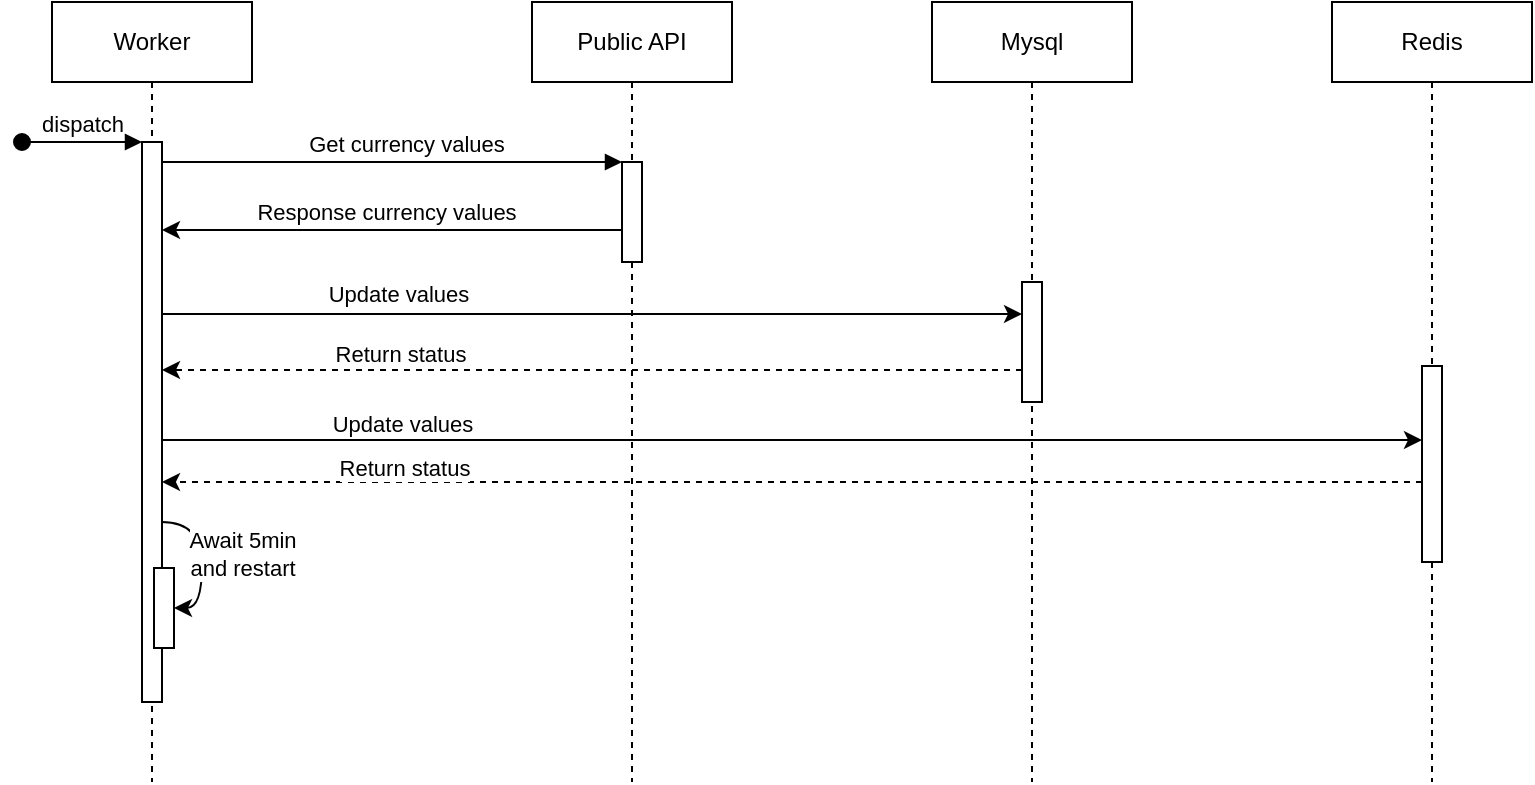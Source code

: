 <mxfile version="21.4.0" type="device">
  <diagram name="Page-1" id="2YBvvXClWsGukQMizWep">
    <mxGraphModel dx="1061" dy="813" grid="1" gridSize="10" guides="1" tooltips="1" connect="1" arrows="1" fold="1" page="1" pageScale="1" pageWidth="850" pageHeight="1100" math="0" shadow="0">
      <root>
        <mxCell id="0" />
        <mxCell id="1" parent="0" />
        <mxCell id="aM9ryv3xv72pqoxQDRHE-1" value="Worker" style="shape=umlLifeline;perimeter=lifelinePerimeter;whiteSpace=wrap;html=1;container=0;dropTarget=0;collapsible=0;recursiveResize=0;outlineConnect=0;portConstraint=eastwest;newEdgeStyle={&quot;edgeStyle&quot;:&quot;elbowEdgeStyle&quot;,&quot;elbow&quot;:&quot;vertical&quot;,&quot;curved&quot;:0,&quot;rounded&quot;:0};" parent="1" vertex="1">
          <mxGeometry x="40" y="40" width="100" height="390" as="geometry" />
        </mxCell>
        <mxCell id="ZoDTKxBR6FOU5sNkSrQZ-12" style="edgeStyle=orthogonalEdgeStyle;rounded=0;orthogonalLoop=1;jettySize=auto;html=1;elbow=vertical;curved=1;" edge="1" parent="aM9ryv3xv72pqoxQDRHE-1" source="aM9ryv3xv72pqoxQDRHE-2" target="ZoDTKxBR6FOU5sNkSrQZ-11">
          <mxGeometry relative="1" as="geometry">
            <Array as="points">
              <mxPoint x="75" y="260" />
              <mxPoint x="75" y="303" />
            </Array>
          </mxGeometry>
        </mxCell>
        <mxCell id="ZoDTKxBR6FOU5sNkSrQZ-13" value="Await 5min&lt;br&gt;and restart" style="edgeLabel;html=1;align=center;verticalAlign=middle;resizable=0;points=[];" vertex="1" connectable="0" parent="ZoDTKxBR6FOU5sNkSrQZ-12">
          <mxGeometry x="-0.065" relative="1" as="geometry">
            <mxPoint x="20" as="offset" />
          </mxGeometry>
        </mxCell>
        <mxCell id="aM9ryv3xv72pqoxQDRHE-2" value="" style="html=1;points=[];perimeter=orthogonalPerimeter;outlineConnect=0;targetShapes=umlLifeline;portConstraint=eastwest;newEdgeStyle={&quot;edgeStyle&quot;:&quot;elbowEdgeStyle&quot;,&quot;elbow&quot;:&quot;vertical&quot;,&quot;curved&quot;:0,&quot;rounded&quot;:0};" parent="aM9ryv3xv72pqoxQDRHE-1" vertex="1">
          <mxGeometry x="45" y="70" width="10" height="280" as="geometry" />
        </mxCell>
        <mxCell id="aM9ryv3xv72pqoxQDRHE-3" value="dispatch" style="html=1;verticalAlign=bottom;startArrow=oval;endArrow=block;startSize=8;edgeStyle=elbowEdgeStyle;elbow=vertical;curved=0;rounded=0;" parent="aM9ryv3xv72pqoxQDRHE-1" target="aM9ryv3xv72pqoxQDRHE-2" edge="1">
          <mxGeometry relative="1" as="geometry">
            <mxPoint x="-15" y="70" as="sourcePoint" />
          </mxGeometry>
        </mxCell>
        <mxCell id="ZoDTKxBR6FOU5sNkSrQZ-11" value="" style="html=1;points=[];perimeter=orthogonalPerimeter;outlineConnect=0;targetShapes=umlLifeline;portConstraint=eastwest;newEdgeStyle={&quot;edgeStyle&quot;:&quot;elbowEdgeStyle&quot;,&quot;elbow&quot;:&quot;vertical&quot;,&quot;curved&quot;:0,&quot;rounded&quot;:0};" vertex="1" parent="aM9ryv3xv72pqoxQDRHE-1">
          <mxGeometry x="51" y="283" width="10" height="40" as="geometry" />
        </mxCell>
        <mxCell id="aM9ryv3xv72pqoxQDRHE-5" value="Public API" style="shape=umlLifeline;perimeter=lifelinePerimeter;whiteSpace=wrap;html=1;container=0;dropTarget=0;collapsible=0;recursiveResize=0;outlineConnect=0;portConstraint=eastwest;newEdgeStyle={&quot;edgeStyle&quot;:&quot;elbowEdgeStyle&quot;,&quot;elbow&quot;:&quot;vertical&quot;,&quot;curved&quot;:0,&quot;rounded&quot;:0};" parent="1" vertex="1">
          <mxGeometry x="280" y="40" width="100" height="390" as="geometry" />
        </mxCell>
        <mxCell id="aM9ryv3xv72pqoxQDRHE-6" value="" style="html=1;points=[];perimeter=orthogonalPerimeter;outlineConnect=0;targetShapes=umlLifeline;portConstraint=eastwest;newEdgeStyle={&quot;edgeStyle&quot;:&quot;elbowEdgeStyle&quot;,&quot;elbow&quot;:&quot;vertical&quot;,&quot;curved&quot;:0,&quot;rounded&quot;:0};" parent="aM9ryv3xv72pqoxQDRHE-5" vertex="1">
          <mxGeometry x="45" y="80" width="10" height="50" as="geometry" />
        </mxCell>
        <mxCell id="aM9ryv3xv72pqoxQDRHE-7" value="" style="html=1;verticalAlign=bottom;endArrow=block;edgeStyle=elbowEdgeStyle;elbow=vertical;curved=0;rounded=0;" parent="1" edge="1">
          <mxGeometry x="0.174" relative="1" as="geometry">
            <mxPoint x="95" y="120" as="sourcePoint" />
            <Array as="points">
              <mxPoint x="180" y="120" />
            </Array>
            <mxPoint x="325" y="120" as="targetPoint" />
            <mxPoint as="offset" />
          </mxGeometry>
        </mxCell>
        <mxCell id="ZoDTKxBR6FOU5sNkSrQZ-15" value="Get currency values" style="edgeLabel;html=1;align=center;verticalAlign=bottom;resizable=0;points=[];" vertex="1" connectable="0" parent="aM9ryv3xv72pqoxQDRHE-7">
          <mxGeometry x="-0.096" y="1" relative="1" as="geometry">
            <mxPoint x="18" as="offset" />
          </mxGeometry>
        </mxCell>
        <mxCell id="ZoDTKxBR6FOU5sNkSrQZ-1" value="Mysql" style="shape=umlLifeline;perimeter=lifelinePerimeter;whiteSpace=wrap;html=1;container=0;dropTarget=0;collapsible=0;recursiveResize=0;outlineConnect=0;portConstraint=eastwest;newEdgeStyle={&quot;edgeStyle&quot;:&quot;elbowEdgeStyle&quot;,&quot;elbow&quot;:&quot;vertical&quot;,&quot;curved&quot;:0,&quot;rounded&quot;:0};" vertex="1" parent="1">
          <mxGeometry x="480" y="40" width="100" height="390" as="geometry" />
        </mxCell>
        <mxCell id="ZoDTKxBR6FOU5sNkSrQZ-2" value="" style="html=1;points=[];perimeter=orthogonalPerimeter;outlineConnect=0;targetShapes=umlLifeline;portConstraint=eastwest;newEdgeStyle={&quot;edgeStyle&quot;:&quot;elbowEdgeStyle&quot;,&quot;elbow&quot;:&quot;vertical&quot;,&quot;curved&quot;:0,&quot;rounded&quot;:0};" vertex="1" parent="ZoDTKxBR6FOU5sNkSrQZ-1">
          <mxGeometry x="45" y="140" width="10" height="60" as="geometry" />
        </mxCell>
        <mxCell id="ZoDTKxBR6FOU5sNkSrQZ-3" value="Redis" style="shape=umlLifeline;perimeter=lifelinePerimeter;whiteSpace=wrap;html=1;container=0;dropTarget=0;collapsible=0;recursiveResize=0;outlineConnect=0;portConstraint=eastwest;newEdgeStyle={&quot;edgeStyle&quot;:&quot;elbowEdgeStyle&quot;,&quot;elbow&quot;:&quot;vertical&quot;,&quot;curved&quot;:0,&quot;rounded&quot;:0};" vertex="1" parent="1">
          <mxGeometry x="680" y="40" width="100" height="390" as="geometry" />
        </mxCell>
        <mxCell id="ZoDTKxBR6FOU5sNkSrQZ-4" value="" style="html=1;points=[];perimeter=orthogonalPerimeter;outlineConnect=0;targetShapes=umlLifeline;portConstraint=eastwest;newEdgeStyle={&quot;edgeStyle&quot;:&quot;elbowEdgeStyle&quot;,&quot;elbow&quot;:&quot;vertical&quot;,&quot;curved&quot;:0,&quot;rounded&quot;:0};" vertex="1" parent="ZoDTKxBR6FOU5sNkSrQZ-3">
          <mxGeometry x="45" y="182" width="10" height="98" as="geometry" />
        </mxCell>
        <mxCell id="ZoDTKxBR6FOU5sNkSrQZ-5" style="edgeStyle=elbowEdgeStyle;rounded=0;orthogonalLoop=1;jettySize=auto;html=1;elbow=vertical;curved=0;verticalAlign=bottom;" edge="1" parent="1">
          <mxGeometry relative="1" as="geometry">
            <mxPoint x="95" y="196" as="sourcePoint" />
            <mxPoint x="525" y="195.857" as="targetPoint" />
          </mxGeometry>
        </mxCell>
        <mxCell id="ZoDTKxBR6FOU5sNkSrQZ-8" value="Update values" style="edgeLabel;html=1;align=center;verticalAlign=bottom;resizable=0;points=[];" vertex="1" connectable="0" parent="ZoDTKxBR6FOU5sNkSrQZ-5">
          <mxGeometry x="-0.452" y="2" relative="1" as="geometry">
            <mxPoint as="offset" />
          </mxGeometry>
        </mxCell>
        <mxCell id="ZoDTKxBR6FOU5sNkSrQZ-6" style="edgeStyle=elbowEdgeStyle;rounded=0;orthogonalLoop=1;jettySize=auto;html=1;elbow=vertical;curved=0;verticalAlign=bottom;" edge="1" parent="1">
          <mxGeometry relative="1" as="geometry">
            <mxPoint x="95" y="259" as="sourcePoint" />
            <mxPoint x="725" y="259" as="targetPoint" />
            <Array as="points">
              <mxPoint x="388" y="259" />
            </Array>
          </mxGeometry>
        </mxCell>
        <mxCell id="ZoDTKxBR6FOU5sNkSrQZ-10" value="Update values" style="edgeLabel;html=1;align=center;verticalAlign=bottom;resizable=0;points=[];" vertex="1" connectable="0" parent="ZoDTKxBR6FOU5sNkSrQZ-6">
          <mxGeometry x="-0.667" relative="1" as="geometry">
            <mxPoint x="15" as="offset" />
          </mxGeometry>
        </mxCell>
        <mxCell id="ZoDTKxBR6FOU5sNkSrQZ-14" style="edgeStyle=elbowEdgeStyle;rounded=0;orthogonalLoop=1;jettySize=auto;html=1;elbow=vertical;curved=0;" edge="1" parent="1">
          <mxGeometry relative="1" as="geometry">
            <mxPoint x="325" y="154" as="sourcePoint" />
            <mxPoint x="95" y="154" as="targetPoint" />
            <Array as="points">
              <mxPoint x="100" y="154" />
            </Array>
          </mxGeometry>
        </mxCell>
        <mxCell id="ZoDTKxBR6FOU5sNkSrQZ-16" value="Response currency values" style="edgeLabel;html=1;align=center;verticalAlign=bottom;resizable=0;points=[];" vertex="1" connectable="0" parent="ZoDTKxBR6FOU5sNkSrQZ-14">
          <mxGeometry x="0.024" y="-1" relative="1" as="geometry">
            <mxPoint as="offset" />
          </mxGeometry>
        </mxCell>
        <mxCell id="ZoDTKxBR6FOU5sNkSrQZ-17" style="edgeStyle=elbowEdgeStyle;rounded=0;orthogonalLoop=1;jettySize=auto;html=1;elbow=vertical;curved=0;dashed=1;" edge="1" parent="1">
          <mxGeometry relative="1" as="geometry">
            <mxPoint x="525" y="224" as="sourcePoint" />
            <mxPoint x="95" y="224" as="targetPoint" />
            <Array as="points">
              <mxPoint x="333" y="224" />
            </Array>
          </mxGeometry>
        </mxCell>
        <mxCell id="ZoDTKxBR6FOU5sNkSrQZ-19" value="Return status" style="edgeLabel;html=1;align=center;verticalAlign=bottom;resizable=0;points=[];" vertex="1" connectable="0" parent="ZoDTKxBR6FOU5sNkSrQZ-17">
          <mxGeometry x="0.49" y="-2" relative="1" as="geometry">
            <mxPoint x="9" y="2" as="offset" />
          </mxGeometry>
        </mxCell>
        <mxCell id="ZoDTKxBR6FOU5sNkSrQZ-20" style="edgeStyle=elbowEdgeStyle;rounded=0;orthogonalLoop=1;jettySize=auto;html=1;elbow=vertical;curved=0;dashed=1;" edge="1" parent="1" source="ZoDTKxBR6FOU5sNkSrQZ-4" target="aM9ryv3xv72pqoxQDRHE-2">
          <mxGeometry relative="1" as="geometry">
            <mxPoint x="90" y="271" as="targetPoint" />
            <Array as="points">
              <mxPoint x="150" y="280" />
            </Array>
          </mxGeometry>
        </mxCell>
        <mxCell id="ZoDTKxBR6FOU5sNkSrQZ-21" value="Return status" style="edgeLabel;html=1;align=center;verticalAlign=bottom;resizable=0;points=[];" vertex="1" connectable="0" parent="ZoDTKxBR6FOU5sNkSrQZ-20">
          <mxGeometry x="0.632" y="1" relative="1" as="geometry">
            <mxPoint x="5" as="offset" />
          </mxGeometry>
        </mxCell>
      </root>
    </mxGraphModel>
  </diagram>
</mxfile>
